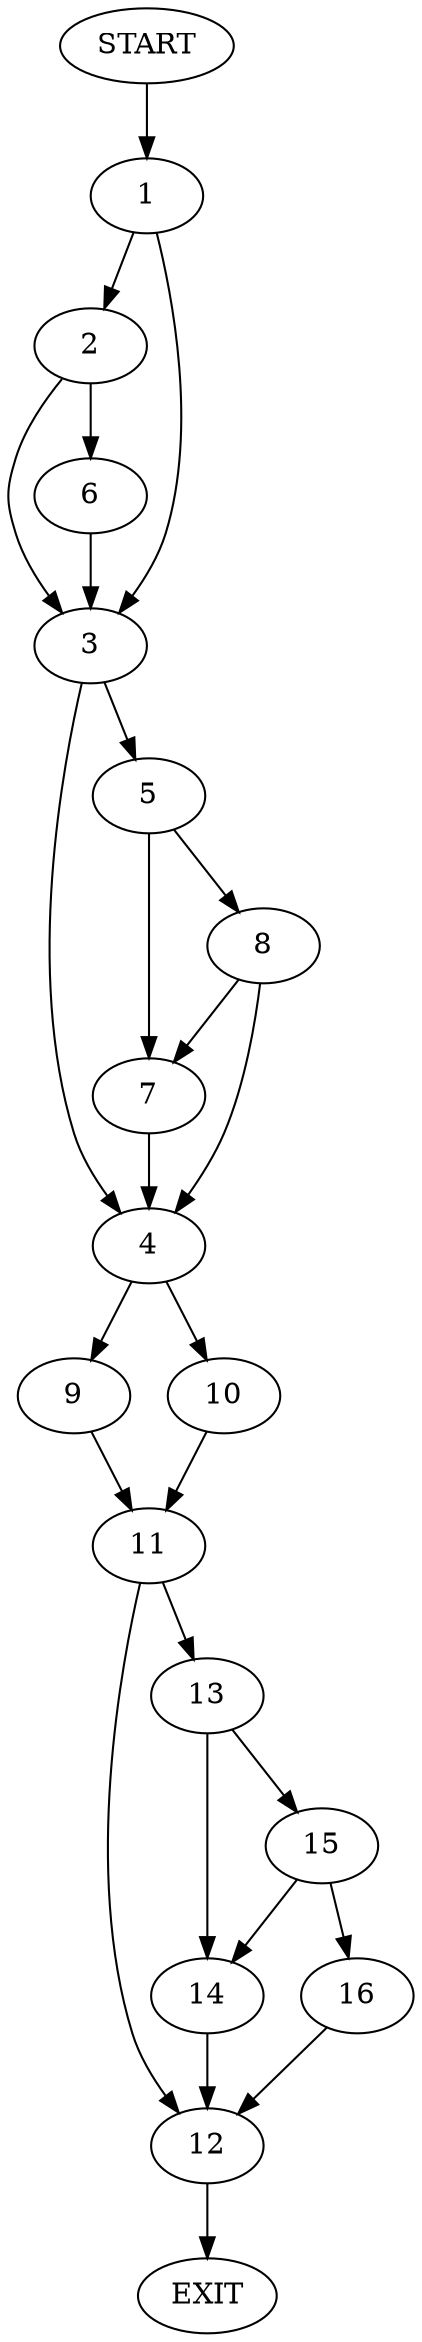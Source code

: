digraph {
0 [label="START"]
17 [label="EXIT"]
0 -> 1
1 -> 2
1 -> 3
3 -> 4
3 -> 5
2 -> 3
2 -> 6
6 -> 3
5 -> 7
5 -> 8
4 -> 9
4 -> 10
7 -> 4
8 -> 7
8 -> 4
9 -> 11
10 -> 11
11 -> 12
11 -> 13
13 -> 14
13 -> 15
12 -> 17
14 -> 12
15 -> 14
15 -> 16
16 -> 12
}
